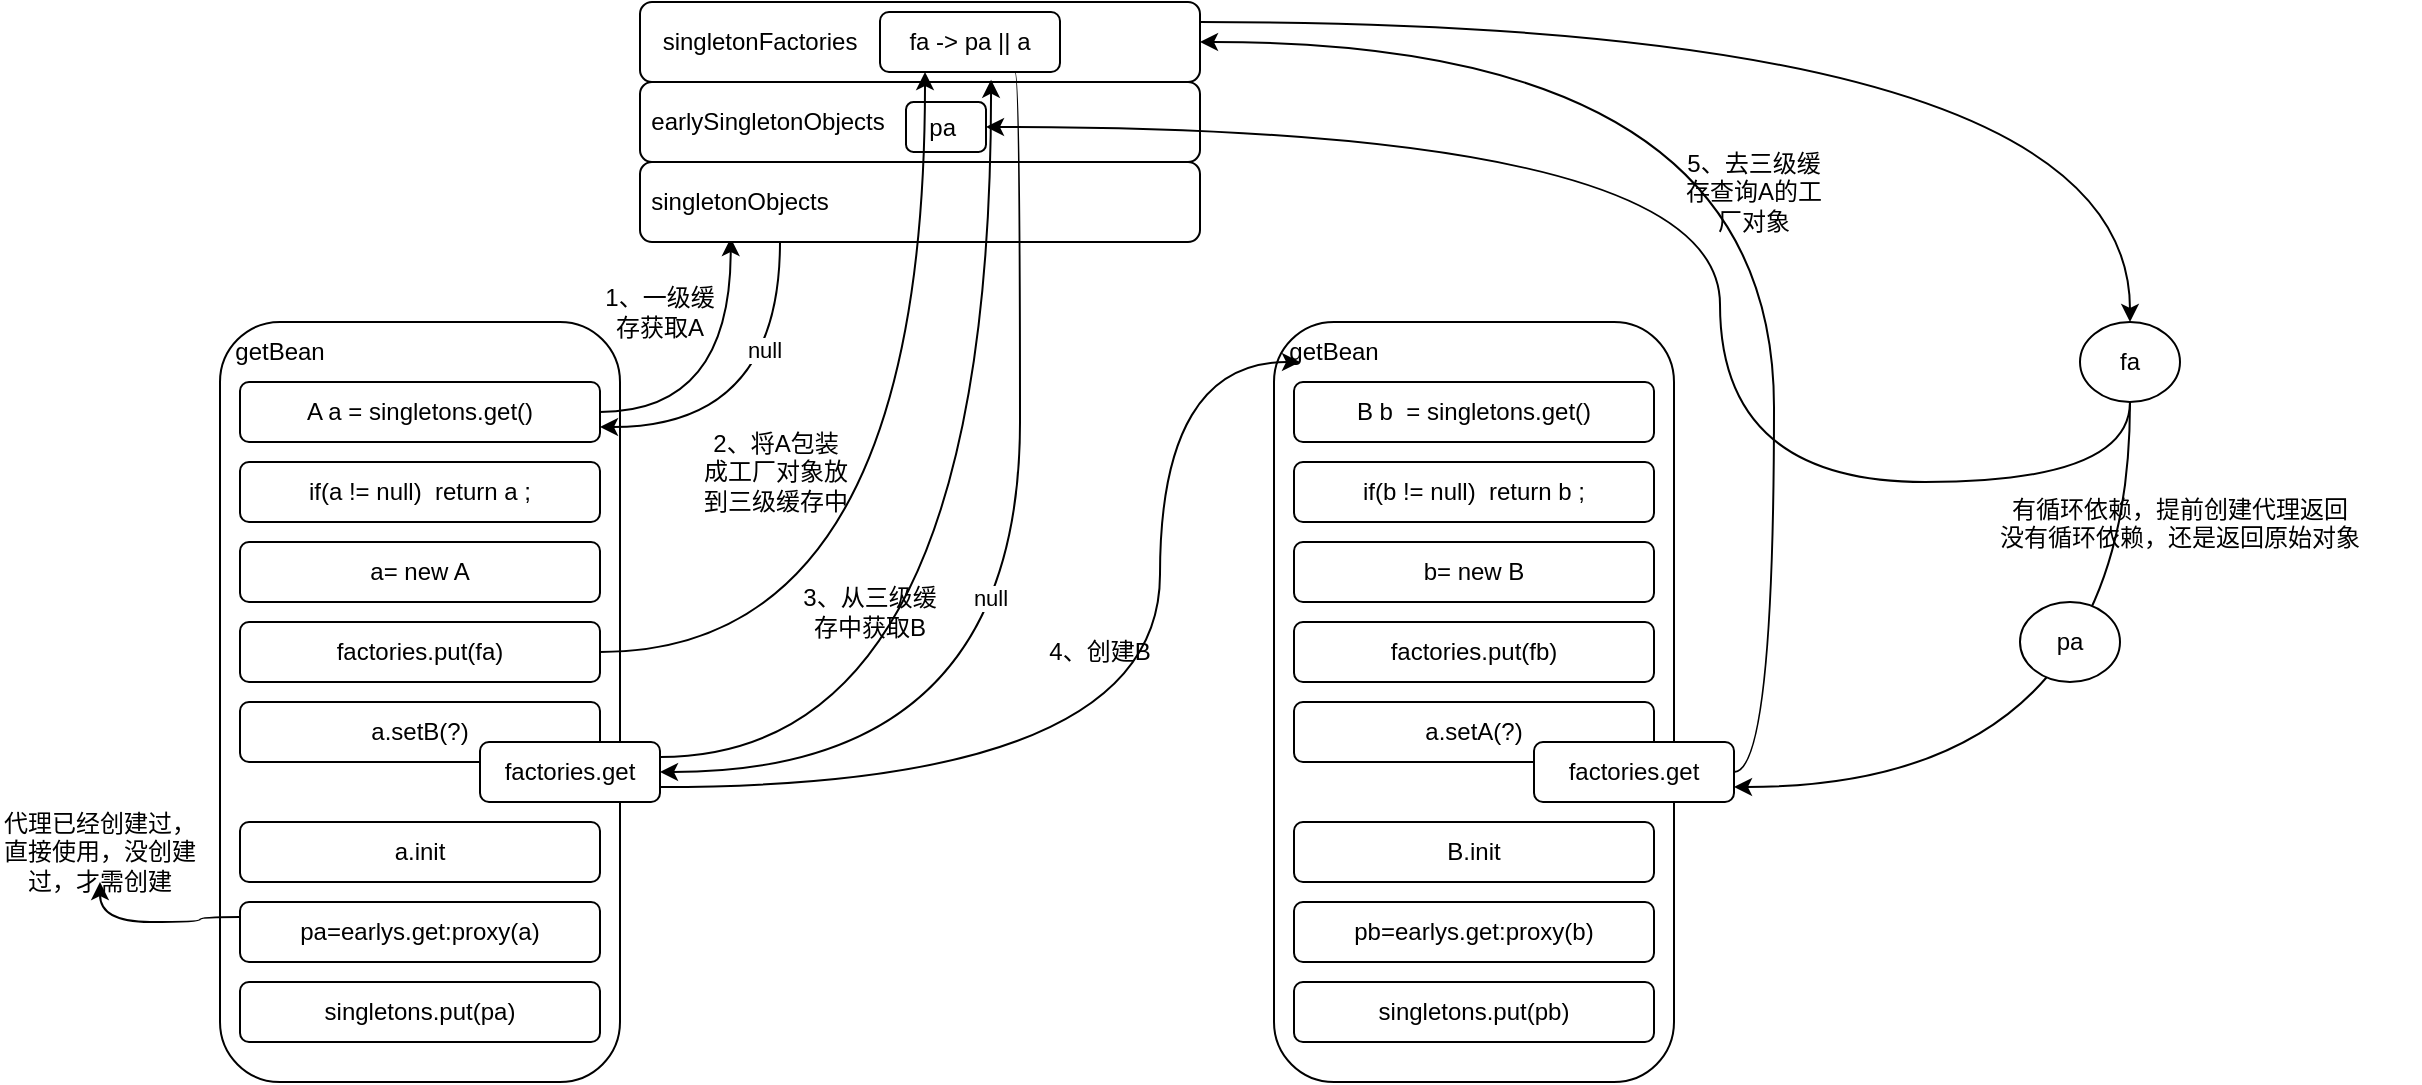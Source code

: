 <mxfile version="21.7.2" type="github">
  <diagram name="第 1 页" id="M02ZMbayEGRkc3UgYxMf">
    <mxGraphModel dx="2175" dy="1890" grid="1" gridSize="10" guides="1" tooltips="1" connect="1" arrows="1" fold="1" page="1" pageScale="1" pageWidth="827" pageHeight="1169" math="0" shadow="0">
      <root>
        <mxCell id="0" />
        <mxCell id="1" parent="0" />
        <mxCell id="GJJ1H4kPaRtMAL0-MUc--1" value="" style="rounded=1;whiteSpace=wrap;html=1;" vertex="1" parent="1">
          <mxGeometry x="70" y="150" width="200" height="380" as="geometry" />
        </mxCell>
        <mxCell id="GJJ1H4kPaRtMAL0-MUc--2" value="getBean" style="text;html=1;strokeColor=none;fillColor=none;align=center;verticalAlign=middle;whiteSpace=wrap;rounded=0;" vertex="1" parent="1">
          <mxGeometry x="70" y="150" width="60" height="30" as="geometry" />
        </mxCell>
        <mxCell id="GJJ1H4kPaRtMAL0-MUc--37" style="edgeStyle=orthogonalEdgeStyle;rounded=0;orthogonalLoop=1;jettySize=auto;html=1;exitX=1;exitY=0.5;exitDx=0;exitDy=0;entryX=0.162;entryY=0.95;entryDx=0;entryDy=0;entryPerimeter=0;curved=1;" edge="1" parent="1" source="GJJ1H4kPaRtMAL0-MUc--3" target="GJJ1H4kPaRtMAL0-MUc--15">
          <mxGeometry relative="1" as="geometry" />
        </mxCell>
        <mxCell id="GJJ1H4kPaRtMAL0-MUc--3" value="A a = singletons.get()" style="rounded=1;whiteSpace=wrap;html=1;" vertex="1" parent="1">
          <mxGeometry x="80" y="180" width="180" height="30" as="geometry" />
        </mxCell>
        <mxCell id="GJJ1H4kPaRtMAL0-MUc--5" value="if(a != null)&amp;nbsp; return a ;" style="rounded=1;whiteSpace=wrap;html=1;" vertex="1" parent="1">
          <mxGeometry x="80" y="220" width="180" height="30" as="geometry" />
        </mxCell>
        <mxCell id="GJJ1H4kPaRtMAL0-MUc--6" value="a= new A" style="rounded=1;whiteSpace=wrap;html=1;" vertex="1" parent="1">
          <mxGeometry x="80" y="260" width="180" height="30" as="geometry" />
        </mxCell>
        <mxCell id="GJJ1H4kPaRtMAL0-MUc--7" value="factories.put(fa)" style="rounded=1;whiteSpace=wrap;html=1;" vertex="1" parent="1">
          <mxGeometry x="80" y="300" width="180" height="30" as="geometry" />
        </mxCell>
        <mxCell id="GJJ1H4kPaRtMAL0-MUc--8" value="a.setB(?)" style="rounded=1;whiteSpace=wrap;html=1;" vertex="1" parent="1">
          <mxGeometry x="80" y="340" width="180" height="30" as="geometry" />
        </mxCell>
        <mxCell id="GJJ1H4kPaRtMAL0-MUc--9" value="factories.get" style="rounded=1;whiteSpace=wrap;html=1;" vertex="1" parent="1">
          <mxGeometry x="200" y="360" width="90" height="30" as="geometry" />
        </mxCell>
        <mxCell id="GJJ1H4kPaRtMAL0-MUc--10" value="a.init" style="rounded=1;whiteSpace=wrap;html=1;" vertex="1" parent="1">
          <mxGeometry x="80" y="400" width="180" height="30" as="geometry" />
        </mxCell>
        <mxCell id="GJJ1H4kPaRtMAL0-MUc--69" style="edgeStyle=orthogonalEdgeStyle;rounded=0;orthogonalLoop=1;jettySize=auto;html=1;exitX=0;exitY=0.25;exitDx=0;exitDy=0;curved=1;" edge="1" parent="1" source="GJJ1H4kPaRtMAL0-MUc--11" target="GJJ1H4kPaRtMAL0-MUc--68">
          <mxGeometry relative="1" as="geometry" />
        </mxCell>
        <mxCell id="GJJ1H4kPaRtMAL0-MUc--11" value="pa=earlys.get:proxy(a)" style="rounded=1;whiteSpace=wrap;html=1;" vertex="1" parent="1">
          <mxGeometry x="80" y="440" width="180" height="30" as="geometry" />
        </mxCell>
        <mxCell id="GJJ1H4kPaRtMAL0-MUc--12" value="singletons.put(pa)" style="rounded=1;whiteSpace=wrap;html=1;" vertex="1" parent="1">
          <mxGeometry x="80" y="480" width="180" height="30" as="geometry" />
        </mxCell>
        <mxCell id="GJJ1H4kPaRtMAL0-MUc--60" style="edgeStyle=orthogonalEdgeStyle;rounded=0;orthogonalLoop=1;jettySize=auto;html=1;exitX=1;exitY=0.25;exitDx=0;exitDy=0;entryX=0.5;entryY=0;entryDx=0;entryDy=0;curved=1;" edge="1" parent="1" source="GJJ1H4kPaRtMAL0-MUc--13" target="GJJ1H4kPaRtMAL0-MUc--59">
          <mxGeometry relative="1" as="geometry" />
        </mxCell>
        <mxCell id="GJJ1H4kPaRtMAL0-MUc--13" value="" style="rounded=1;whiteSpace=wrap;html=1;" vertex="1" parent="1">
          <mxGeometry x="280" y="-10" width="280" height="40" as="geometry" />
        </mxCell>
        <mxCell id="GJJ1H4kPaRtMAL0-MUc--14" value="" style="rounded=1;whiteSpace=wrap;html=1;" vertex="1" parent="1">
          <mxGeometry x="280" y="30" width="280" height="40" as="geometry" />
        </mxCell>
        <mxCell id="GJJ1H4kPaRtMAL0-MUc--34" style="edgeStyle=orthogonalEdgeStyle;rounded=0;orthogonalLoop=1;jettySize=auto;html=1;exitX=0.25;exitY=1;exitDx=0;exitDy=0;entryX=1;entryY=0.75;entryDx=0;entryDy=0;curved=1;" edge="1" parent="1" source="GJJ1H4kPaRtMAL0-MUc--15" target="GJJ1H4kPaRtMAL0-MUc--3">
          <mxGeometry relative="1" as="geometry" />
        </mxCell>
        <mxCell id="GJJ1H4kPaRtMAL0-MUc--35" value="null" style="edgeLabel;html=1;align=center;verticalAlign=middle;resizable=0;points=[];" vertex="1" connectable="0" parent="GJJ1H4kPaRtMAL0-MUc--34">
          <mxGeometry x="-0.406" y="-8" relative="1" as="geometry">
            <mxPoint as="offset" />
          </mxGeometry>
        </mxCell>
        <mxCell id="GJJ1H4kPaRtMAL0-MUc--15" value="" style="rounded=1;whiteSpace=wrap;html=1;" vertex="1" parent="1">
          <mxGeometry x="280" y="70" width="280" height="40" as="geometry" />
        </mxCell>
        <mxCell id="GJJ1H4kPaRtMAL0-MUc--16" value="singletonFactories" style="text;html=1;strokeColor=none;fillColor=none;align=center;verticalAlign=middle;whiteSpace=wrap;rounded=0;" vertex="1" parent="1">
          <mxGeometry x="310" y="-5" width="60" height="30" as="geometry" />
        </mxCell>
        <mxCell id="GJJ1H4kPaRtMAL0-MUc--17" value="earlySingletonObjects" style="text;html=1;strokeColor=none;fillColor=none;align=center;verticalAlign=middle;whiteSpace=wrap;rounded=0;" vertex="1" parent="1">
          <mxGeometry x="314" y="35" width="60" height="30" as="geometry" />
        </mxCell>
        <mxCell id="GJJ1H4kPaRtMAL0-MUc--18" value="singletonObjects" style="text;html=1;strokeColor=none;fillColor=none;align=center;verticalAlign=middle;whiteSpace=wrap;rounded=0;" vertex="1" parent="1">
          <mxGeometry x="300" y="75" width="60" height="30" as="geometry" />
        </mxCell>
        <mxCell id="GJJ1H4kPaRtMAL0-MUc--48" style="edgeStyle=orthogonalEdgeStyle;rounded=0;orthogonalLoop=1;jettySize=auto;html=1;exitX=0.75;exitY=1;exitDx=0;exitDy=0;entryX=1;entryY=0.5;entryDx=0;entryDy=0;curved=1;" edge="1" parent="1" source="GJJ1H4kPaRtMAL0-MUc--19" target="GJJ1H4kPaRtMAL0-MUc--9">
          <mxGeometry relative="1" as="geometry">
            <Array as="points">
              <mxPoint x="470" y="25" />
              <mxPoint x="470" y="375" />
            </Array>
          </mxGeometry>
        </mxCell>
        <mxCell id="GJJ1H4kPaRtMAL0-MUc--49" value="null" style="edgeLabel;html=1;align=center;verticalAlign=middle;resizable=0;points=[];" vertex="1" connectable="0" parent="GJJ1H4kPaRtMAL0-MUc--48">
          <mxGeometry x="-0.003" y="-15" relative="1" as="geometry">
            <mxPoint as="offset" />
          </mxGeometry>
        </mxCell>
        <mxCell id="GJJ1H4kPaRtMAL0-MUc--19" value="fa -&amp;gt; pa || a" style="rounded=1;whiteSpace=wrap;html=1;" vertex="1" parent="1">
          <mxGeometry x="400" y="-5" width="90" height="30" as="geometry" />
        </mxCell>
        <mxCell id="GJJ1H4kPaRtMAL0-MUc--21" value="pa&amp;nbsp;" style="rounded=1;whiteSpace=wrap;html=1;" vertex="1" parent="1">
          <mxGeometry x="413" y="40" width="40" height="25" as="geometry" />
        </mxCell>
        <mxCell id="GJJ1H4kPaRtMAL0-MUc--22" value="" style="rounded=1;whiteSpace=wrap;html=1;" vertex="1" parent="1">
          <mxGeometry x="597" y="150" width="200" height="380" as="geometry" />
        </mxCell>
        <mxCell id="GJJ1H4kPaRtMAL0-MUc--23" value="getBean" style="text;html=1;strokeColor=none;fillColor=none;align=center;verticalAlign=middle;whiteSpace=wrap;rounded=0;" vertex="1" parent="1">
          <mxGeometry x="597" y="150" width="60" height="30" as="geometry" />
        </mxCell>
        <mxCell id="GJJ1H4kPaRtMAL0-MUc--24" value="B b&amp;nbsp; = singletons.get()" style="rounded=1;whiteSpace=wrap;html=1;" vertex="1" parent="1">
          <mxGeometry x="607" y="180" width="180" height="30" as="geometry" />
        </mxCell>
        <mxCell id="GJJ1H4kPaRtMAL0-MUc--25" value="if(b != null)&amp;nbsp; return b ;" style="rounded=1;whiteSpace=wrap;html=1;" vertex="1" parent="1">
          <mxGeometry x="607" y="220" width="180" height="30" as="geometry" />
        </mxCell>
        <mxCell id="GJJ1H4kPaRtMAL0-MUc--26" value="b= new B" style="rounded=1;whiteSpace=wrap;html=1;" vertex="1" parent="1">
          <mxGeometry x="607" y="260" width="180" height="30" as="geometry" />
        </mxCell>
        <mxCell id="GJJ1H4kPaRtMAL0-MUc--27" value="factories.put(fb)" style="rounded=1;whiteSpace=wrap;html=1;" vertex="1" parent="1">
          <mxGeometry x="607" y="300" width="180" height="30" as="geometry" />
        </mxCell>
        <mxCell id="GJJ1H4kPaRtMAL0-MUc--28" value="a.setA(?)" style="rounded=1;whiteSpace=wrap;html=1;" vertex="1" parent="1">
          <mxGeometry x="607" y="340" width="180" height="30" as="geometry" />
        </mxCell>
        <mxCell id="GJJ1H4kPaRtMAL0-MUc--56" style="edgeStyle=orthogonalEdgeStyle;rounded=0;orthogonalLoop=1;jettySize=auto;html=1;exitX=1;exitY=0.5;exitDx=0;exitDy=0;entryX=1;entryY=0.5;entryDx=0;entryDy=0;curved=1;" edge="1" parent="1" source="GJJ1H4kPaRtMAL0-MUc--29" target="GJJ1H4kPaRtMAL0-MUc--13">
          <mxGeometry relative="1" as="geometry" />
        </mxCell>
        <mxCell id="GJJ1H4kPaRtMAL0-MUc--29" value="factories.get" style="rounded=1;whiteSpace=wrap;html=1;" vertex="1" parent="1">
          <mxGeometry x="727" y="360" width="100" height="30" as="geometry" />
        </mxCell>
        <mxCell id="GJJ1H4kPaRtMAL0-MUc--30" value="B.init" style="rounded=1;whiteSpace=wrap;html=1;" vertex="1" parent="1">
          <mxGeometry x="607" y="400" width="180" height="30" as="geometry" />
        </mxCell>
        <mxCell id="GJJ1H4kPaRtMAL0-MUc--31" value="pb=earlys.get:proxy(b)" style="rounded=1;whiteSpace=wrap;html=1;" vertex="1" parent="1">
          <mxGeometry x="607" y="440" width="180" height="30" as="geometry" />
        </mxCell>
        <mxCell id="GJJ1H4kPaRtMAL0-MUc--32" value="singletons.put(pb)" style="rounded=1;whiteSpace=wrap;html=1;" vertex="1" parent="1">
          <mxGeometry x="607" y="480" width="180" height="30" as="geometry" />
        </mxCell>
        <mxCell id="GJJ1H4kPaRtMAL0-MUc--38" style="edgeStyle=orthogonalEdgeStyle;rounded=0;orthogonalLoop=1;jettySize=auto;html=1;exitX=1;exitY=0.5;exitDx=0;exitDy=0;curved=1;entryX=0.25;entryY=1;entryDx=0;entryDy=0;" edge="1" parent="1" source="GJJ1H4kPaRtMAL0-MUc--7" target="GJJ1H4kPaRtMAL0-MUc--19">
          <mxGeometry relative="1" as="geometry">
            <mxPoint x="410" y="40" as="targetPoint" />
          </mxGeometry>
        </mxCell>
        <mxCell id="GJJ1H4kPaRtMAL0-MUc--39" value="1、一级缓存获取A" style="text;html=1;strokeColor=none;fillColor=none;align=center;verticalAlign=middle;whiteSpace=wrap;rounded=0;" vertex="1" parent="1">
          <mxGeometry x="260" y="130" width="60" height="30" as="geometry" />
        </mxCell>
        <mxCell id="GJJ1H4kPaRtMAL0-MUc--40" value="2、将A包装成工厂对象放到三级缓存中" style="text;html=1;strokeColor=none;fillColor=none;align=center;verticalAlign=middle;whiteSpace=wrap;rounded=0;" vertex="1" parent="1">
          <mxGeometry x="310" y="210" width="76" height="30" as="geometry" />
        </mxCell>
        <mxCell id="GJJ1H4kPaRtMAL0-MUc--41" style="edgeStyle=orthogonalEdgeStyle;rounded=0;orthogonalLoop=1;jettySize=auto;html=1;exitX=1;exitY=0.25;exitDx=0;exitDy=0;entryX=0.617;entryY=1.128;entryDx=0;entryDy=0;entryPerimeter=0;curved=1;" edge="1" parent="1" source="GJJ1H4kPaRtMAL0-MUc--9" target="GJJ1H4kPaRtMAL0-MUc--19">
          <mxGeometry relative="1" as="geometry" />
        </mxCell>
        <mxCell id="GJJ1H4kPaRtMAL0-MUc--43" value="3、从三级缓存中获取B" style="text;html=1;strokeColor=none;fillColor=none;align=center;verticalAlign=middle;whiteSpace=wrap;rounded=0;" vertex="1" parent="1">
          <mxGeometry x="360" y="280" width="70" height="30" as="geometry" />
        </mxCell>
        <mxCell id="GJJ1H4kPaRtMAL0-MUc--50" style="edgeStyle=orthogonalEdgeStyle;rounded=0;orthogonalLoop=1;jettySize=auto;html=1;exitX=1;exitY=0.75;exitDx=0;exitDy=0;entryX=0.217;entryY=0.667;entryDx=0;entryDy=0;entryPerimeter=0;curved=1;" edge="1" parent="1" source="GJJ1H4kPaRtMAL0-MUc--9" target="GJJ1H4kPaRtMAL0-MUc--23">
          <mxGeometry relative="1" as="geometry">
            <Array as="points">
              <mxPoint x="540" y="383" />
              <mxPoint x="540" y="170" />
            </Array>
          </mxGeometry>
        </mxCell>
        <mxCell id="GJJ1H4kPaRtMAL0-MUc--51" value="4、创建B" style="text;html=1;strokeColor=none;fillColor=none;align=center;verticalAlign=middle;whiteSpace=wrap;rounded=0;" vertex="1" parent="1">
          <mxGeometry x="480" y="300" width="60" height="30" as="geometry" />
        </mxCell>
        <mxCell id="GJJ1H4kPaRtMAL0-MUc--57" value="5、去三级缓存查询A的工厂对象" style="text;html=1;strokeColor=none;fillColor=none;align=center;verticalAlign=middle;whiteSpace=wrap;rounded=0;" vertex="1" parent="1">
          <mxGeometry x="797" y="70" width="80" height="30" as="geometry" />
        </mxCell>
        <mxCell id="GJJ1H4kPaRtMAL0-MUc--64" style="edgeStyle=orthogonalEdgeStyle;rounded=0;orthogonalLoop=1;jettySize=auto;html=1;exitX=0.5;exitY=1;exitDx=0;exitDy=0;entryX=1;entryY=0.5;entryDx=0;entryDy=0;curved=1;" edge="1" parent="1" source="GJJ1H4kPaRtMAL0-MUc--59" target="GJJ1H4kPaRtMAL0-MUc--21">
          <mxGeometry relative="1" as="geometry">
            <Array as="points">
              <mxPoint x="1025" y="230" />
              <mxPoint x="820" y="230" />
              <mxPoint x="820" y="52" />
            </Array>
          </mxGeometry>
        </mxCell>
        <mxCell id="GJJ1H4kPaRtMAL0-MUc--66" style="edgeStyle=orthogonalEdgeStyle;rounded=0;orthogonalLoop=1;jettySize=auto;html=1;exitX=0.5;exitY=1;exitDx=0;exitDy=0;entryX=1;entryY=0.75;entryDx=0;entryDy=0;curved=1;" edge="1" parent="1" source="GJJ1H4kPaRtMAL0-MUc--59" target="GJJ1H4kPaRtMAL0-MUc--29">
          <mxGeometry relative="1" as="geometry" />
        </mxCell>
        <mxCell id="GJJ1H4kPaRtMAL0-MUc--59" value="fa" style="ellipse;whiteSpace=wrap;html=1;" vertex="1" parent="1">
          <mxGeometry x="1000" y="150" width="50" height="40" as="geometry" />
        </mxCell>
        <mxCell id="GJJ1H4kPaRtMAL0-MUc--65" value="pa" style="ellipse;whiteSpace=wrap;html=1;" vertex="1" parent="1">
          <mxGeometry x="970" y="290" width="50" height="40" as="geometry" />
        </mxCell>
        <mxCell id="GJJ1H4kPaRtMAL0-MUc--68" value="代理已经创建过，直接使用，没创建过，才需创建" style="text;html=1;strokeColor=none;fillColor=none;align=center;verticalAlign=middle;whiteSpace=wrap;rounded=0;" vertex="1" parent="1">
          <mxGeometry x="-40" y="400" width="100" height="30" as="geometry" />
        </mxCell>
        <mxCell id="GJJ1H4kPaRtMAL0-MUc--70" value="&lt;div&gt;有循环依赖，提前创建代理返回&lt;/div&gt;&lt;div&gt;没有循环依赖，还是返回原始对象&lt;/div&gt;&lt;div&gt;&lt;br&gt;&lt;/div&gt;&lt;div&gt;&amp;nbsp;&lt;/div&gt;" style="text;html=1;strokeColor=none;fillColor=none;align=center;verticalAlign=middle;whiteSpace=wrap;rounded=0;" vertex="1" parent="1">
          <mxGeometry x="930" y="250" width="240" height="30" as="geometry" />
        </mxCell>
      </root>
    </mxGraphModel>
  </diagram>
</mxfile>

